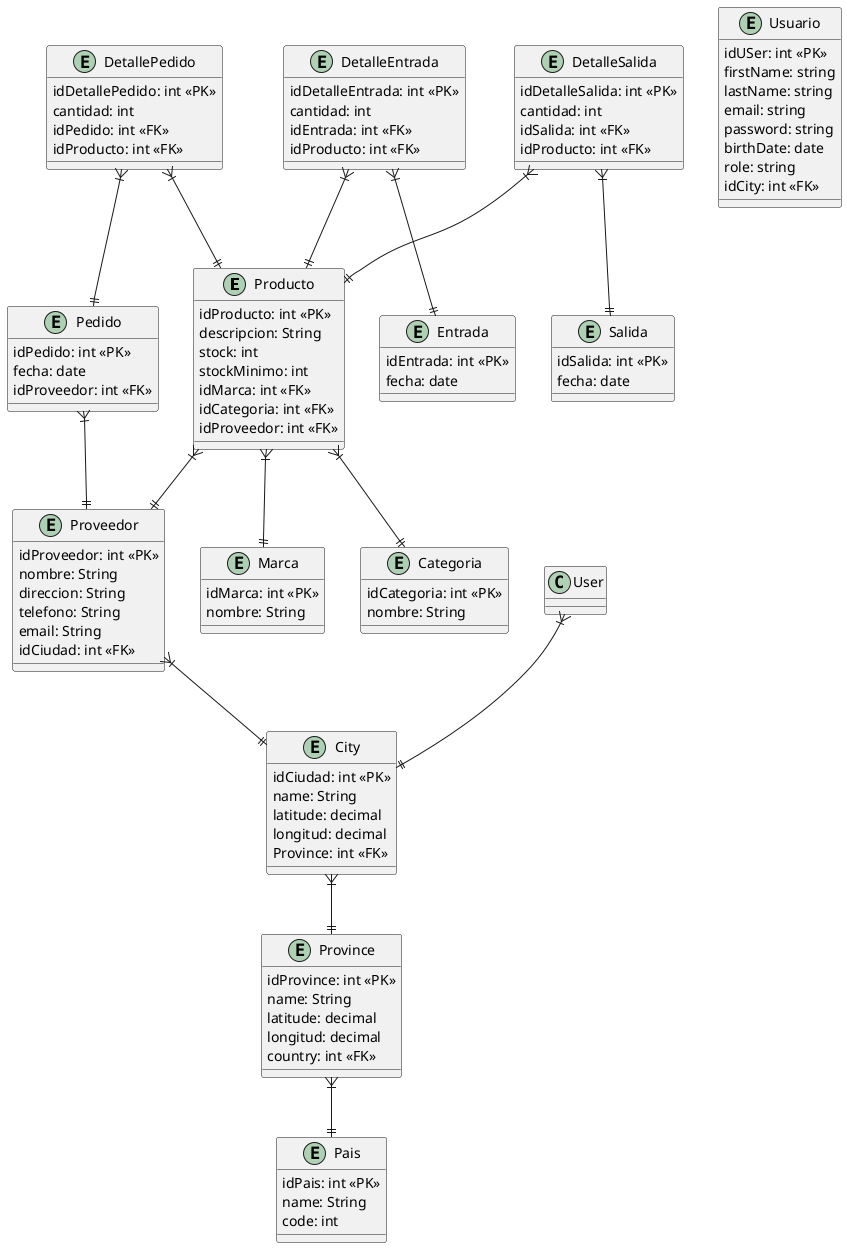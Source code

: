 @startuml Diagrama de Entidad Relacion
entity Producto {
    idProducto: int <<PK>>
    descripcion: String
    stock: int
    stockMinimo: int
    idMarca: int <<FK>>
    idCategoria: int <<FK>>
    idProveedor: int <<FK>>
}

entity Marca {
    idMarca: int <<PK>>
    nombre: String
}

entity Categoria {
    idCategoria: int <<PK>>
    nombre: String
}

entity Proveedor {
    idProveedor: int <<PK>>
    nombre: String
    direccion: String
    telefono: String
    email: String
    idCiudad: int <<FK>>
}

entity City {
    idCiudad: int <<PK>>
    name: String
    latitude: decimal
    longitud: decimal
    Province: int <<FK>>
}

entity Province {
    idProvince: int <<PK>>
    name: String
    latitude: decimal
    longitud: decimal
    country: int <<FK>>
}

entity Pais {
    idPais: int <<PK>>
    name: String
    code: int
}

entity Pedido {
    idPedido: int <<PK>>
    fecha: date
    idProveedor: int <<FK>>
}

entity DetallePedido {
    idDetallePedido: int <<PK>>
    cantidad: int
    idPedido: int <<FK>>
    idProducto: int <<FK>>
}

entity Entrada {
    idEntrada: int <<PK>>
    fecha: date
}

entity DetalleEntrada {
    idDetalleEntrada: int <<PK>>
    cantidad: int
    idEntrada: int <<FK>>
    idProducto: int <<FK>>
}

entity Salida {
    idSalida: int <<PK>>
    fecha: date
}

entity DetalleSalida {
    idDetalleSalida: int <<PK>>
    cantidad: int
    idSalida: int <<FK>>
    idProducto: int <<FK>>
}

entity Usuario {
    idUSer: int <<PK>>
    firstName: string
    lastName: string
    email: string
    password: string
    birthDate: date
    role: string
    idCity: int <<FK>>
}

Producto }|--|| Marca
Producto }|--|| Categoria
Producto }|--|| Proveedor
Proveedor }|--|| City
User }|--|| City 
City }|--|| Province
Province }|--|| Pais
Pedido }|--|| Proveedor
DetallePedido }|--|| Pedido
DetallePedido }|--|| Producto
DetalleEntrada }|--|| Entrada
DetalleEntrada }|--|| Producto
DetalleSalida }|--|| Salida
DetalleSalida }|--|| Producto

@enduml